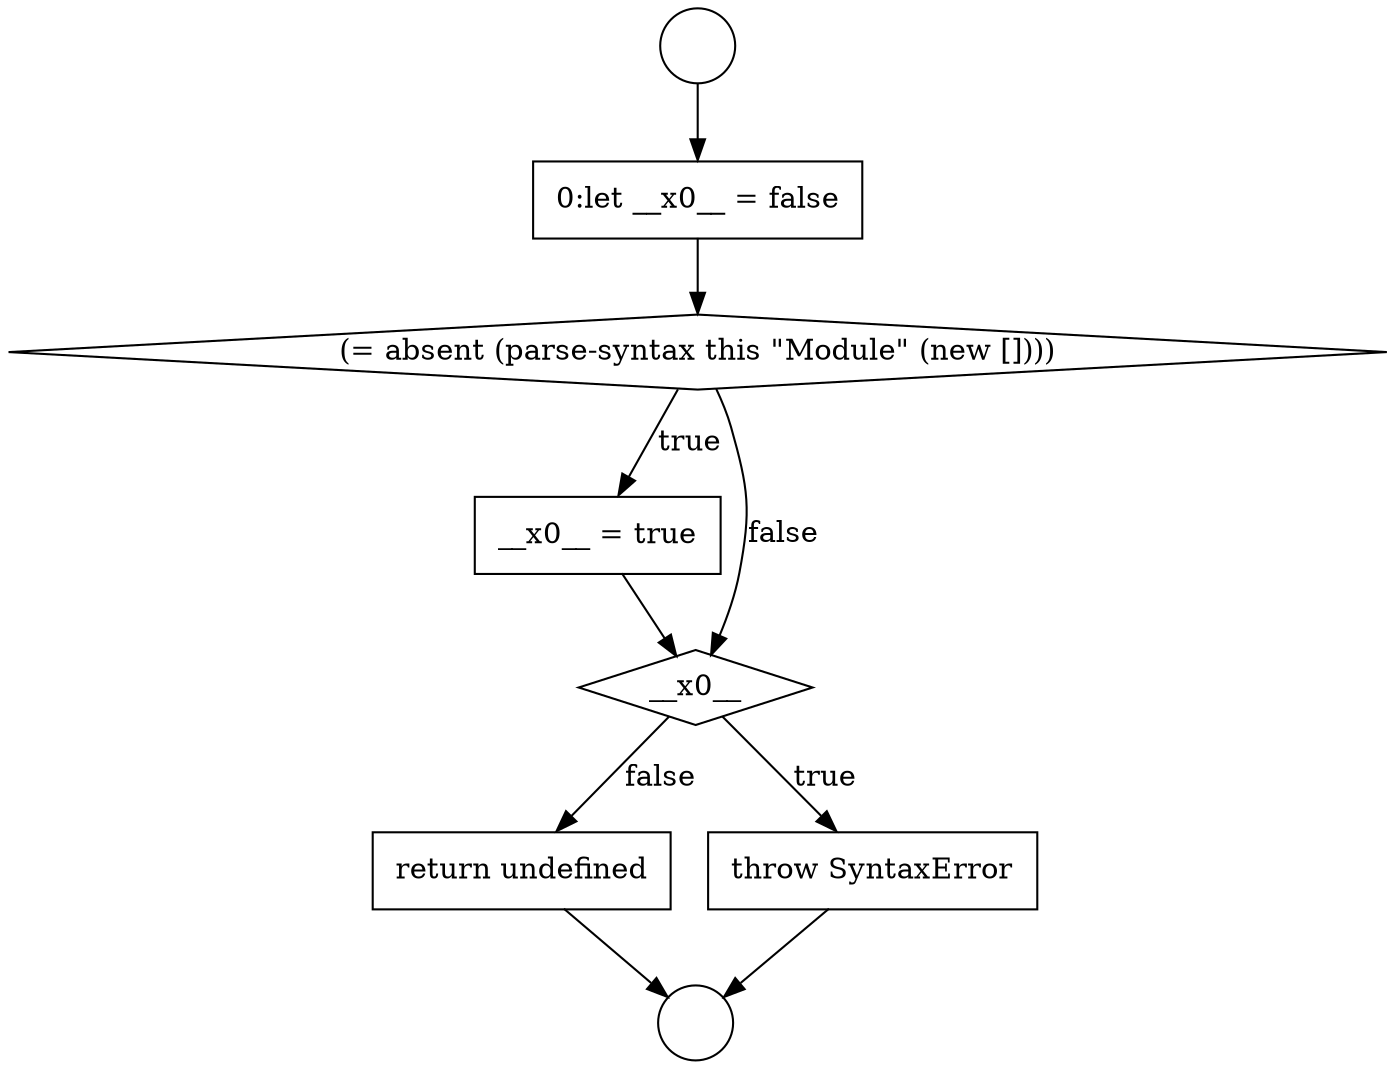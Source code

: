 digraph {
  node19704 [shape=none, margin=0, label=<<font color="black">
    <table border="0" cellborder="1" cellspacing="0" cellpadding="10">
      <tr><td align="left">__x0__ = true</td></tr>
    </table>
  </font>> color="black" fillcolor="white" style=filled]
  node19700 [shape=circle label=" " color="black" fillcolor="white" style=filled]
  node19703 [shape=diamond, label=<<font color="black">(= absent (parse-syntax this &quot;Module&quot; (new [])))</font>> color="black" fillcolor="white" style=filled]
  node19707 [shape=none, margin=0, label=<<font color="black">
    <table border="0" cellborder="1" cellspacing="0" cellpadding="10">
      <tr><td align="left">return undefined</td></tr>
    </table>
  </font>> color="black" fillcolor="white" style=filled]
  node19702 [shape=none, margin=0, label=<<font color="black">
    <table border="0" cellborder="1" cellspacing="0" cellpadding="10">
      <tr><td align="left">0:let __x0__ = false</td></tr>
    </table>
  </font>> color="black" fillcolor="white" style=filled]
  node19705 [shape=diamond, label=<<font color="black">__x0__</font>> color="black" fillcolor="white" style=filled]
  node19701 [shape=circle label=" " color="black" fillcolor="white" style=filled]
  node19706 [shape=none, margin=0, label=<<font color="black">
    <table border="0" cellborder="1" cellspacing="0" cellpadding="10">
      <tr><td align="left">throw SyntaxError</td></tr>
    </table>
  </font>> color="black" fillcolor="white" style=filled]
  node19705 -> node19706 [label=<<font color="black">true</font>> color="black"]
  node19705 -> node19707 [label=<<font color="black">false</font>> color="black"]
  node19700 -> node19702 [ color="black"]
  node19707 -> node19701 [ color="black"]
  node19706 -> node19701 [ color="black"]
  node19702 -> node19703 [ color="black"]
  node19703 -> node19704 [label=<<font color="black">true</font>> color="black"]
  node19703 -> node19705 [label=<<font color="black">false</font>> color="black"]
  node19704 -> node19705 [ color="black"]
}
